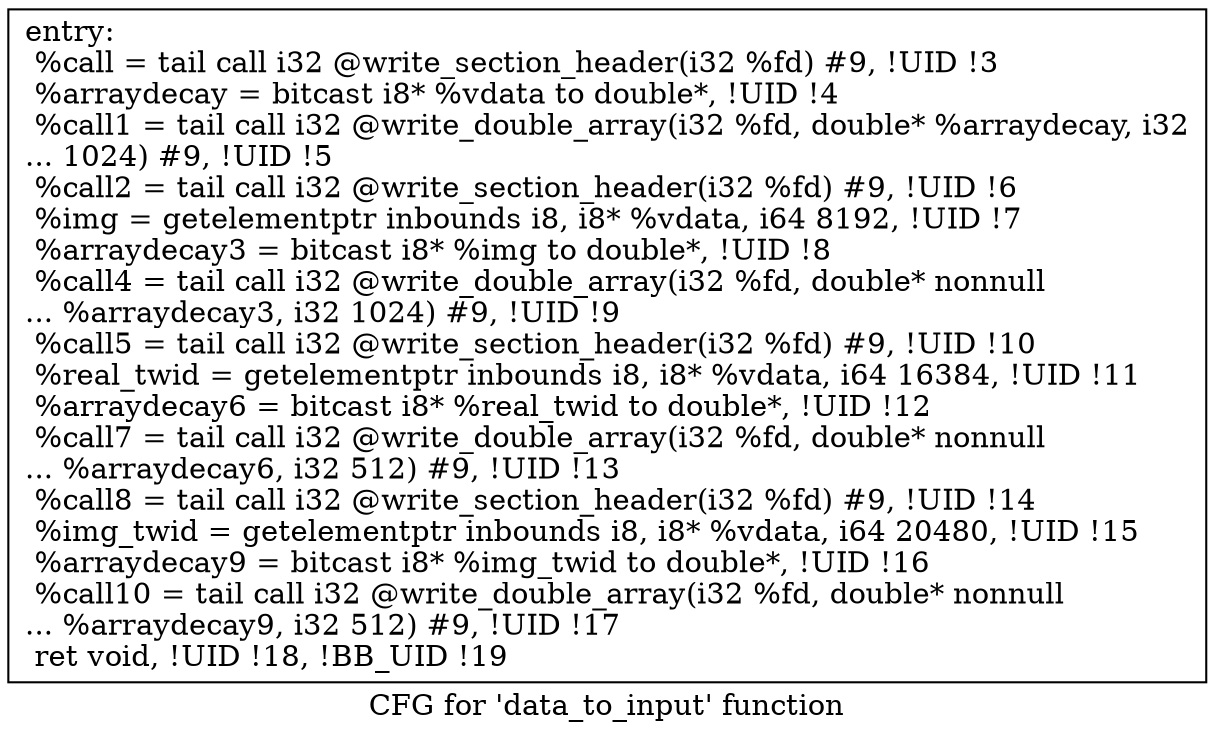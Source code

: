 digraph "CFG for 'data_to_input' function" {
	label="CFG for 'data_to_input' function";

	Node0x55f014488680 [shape=record,label="{entry:\l  %call = tail call i32 @write_section_header(i32 %fd) #9, !UID !3\l  %arraydecay = bitcast i8* %vdata to double*, !UID !4\l  %call1 = tail call i32 @write_double_array(i32 %fd, double* %arraydecay, i32\l... 1024) #9, !UID !5\l  %call2 = tail call i32 @write_section_header(i32 %fd) #9, !UID !6\l  %img = getelementptr inbounds i8, i8* %vdata, i64 8192, !UID !7\l  %arraydecay3 = bitcast i8* %img to double*, !UID !8\l  %call4 = tail call i32 @write_double_array(i32 %fd, double* nonnull\l... %arraydecay3, i32 1024) #9, !UID !9\l  %call5 = tail call i32 @write_section_header(i32 %fd) #9, !UID !10\l  %real_twid = getelementptr inbounds i8, i8* %vdata, i64 16384, !UID !11\l  %arraydecay6 = bitcast i8* %real_twid to double*, !UID !12\l  %call7 = tail call i32 @write_double_array(i32 %fd, double* nonnull\l... %arraydecay6, i32 512) #9, !UID !13\l  %call8 = tail call i32 @write_section_header(i32 %fd) #9, !UID !14\l  %img_twid = getelementptr inbounds i8, i8* %vdata, i64 20480, !UID !15\l  %arraydecay9 = bitcast i8* %img_twid to double*, !UID !16\l  %call10 = tail call i32 @write_double_array(i32 %fd, double* nonnull\l... %arraydecay9, i32 512) #9, !UID !17\l  ret void, !UID !18, !BB_UID !19\l}"];
}

